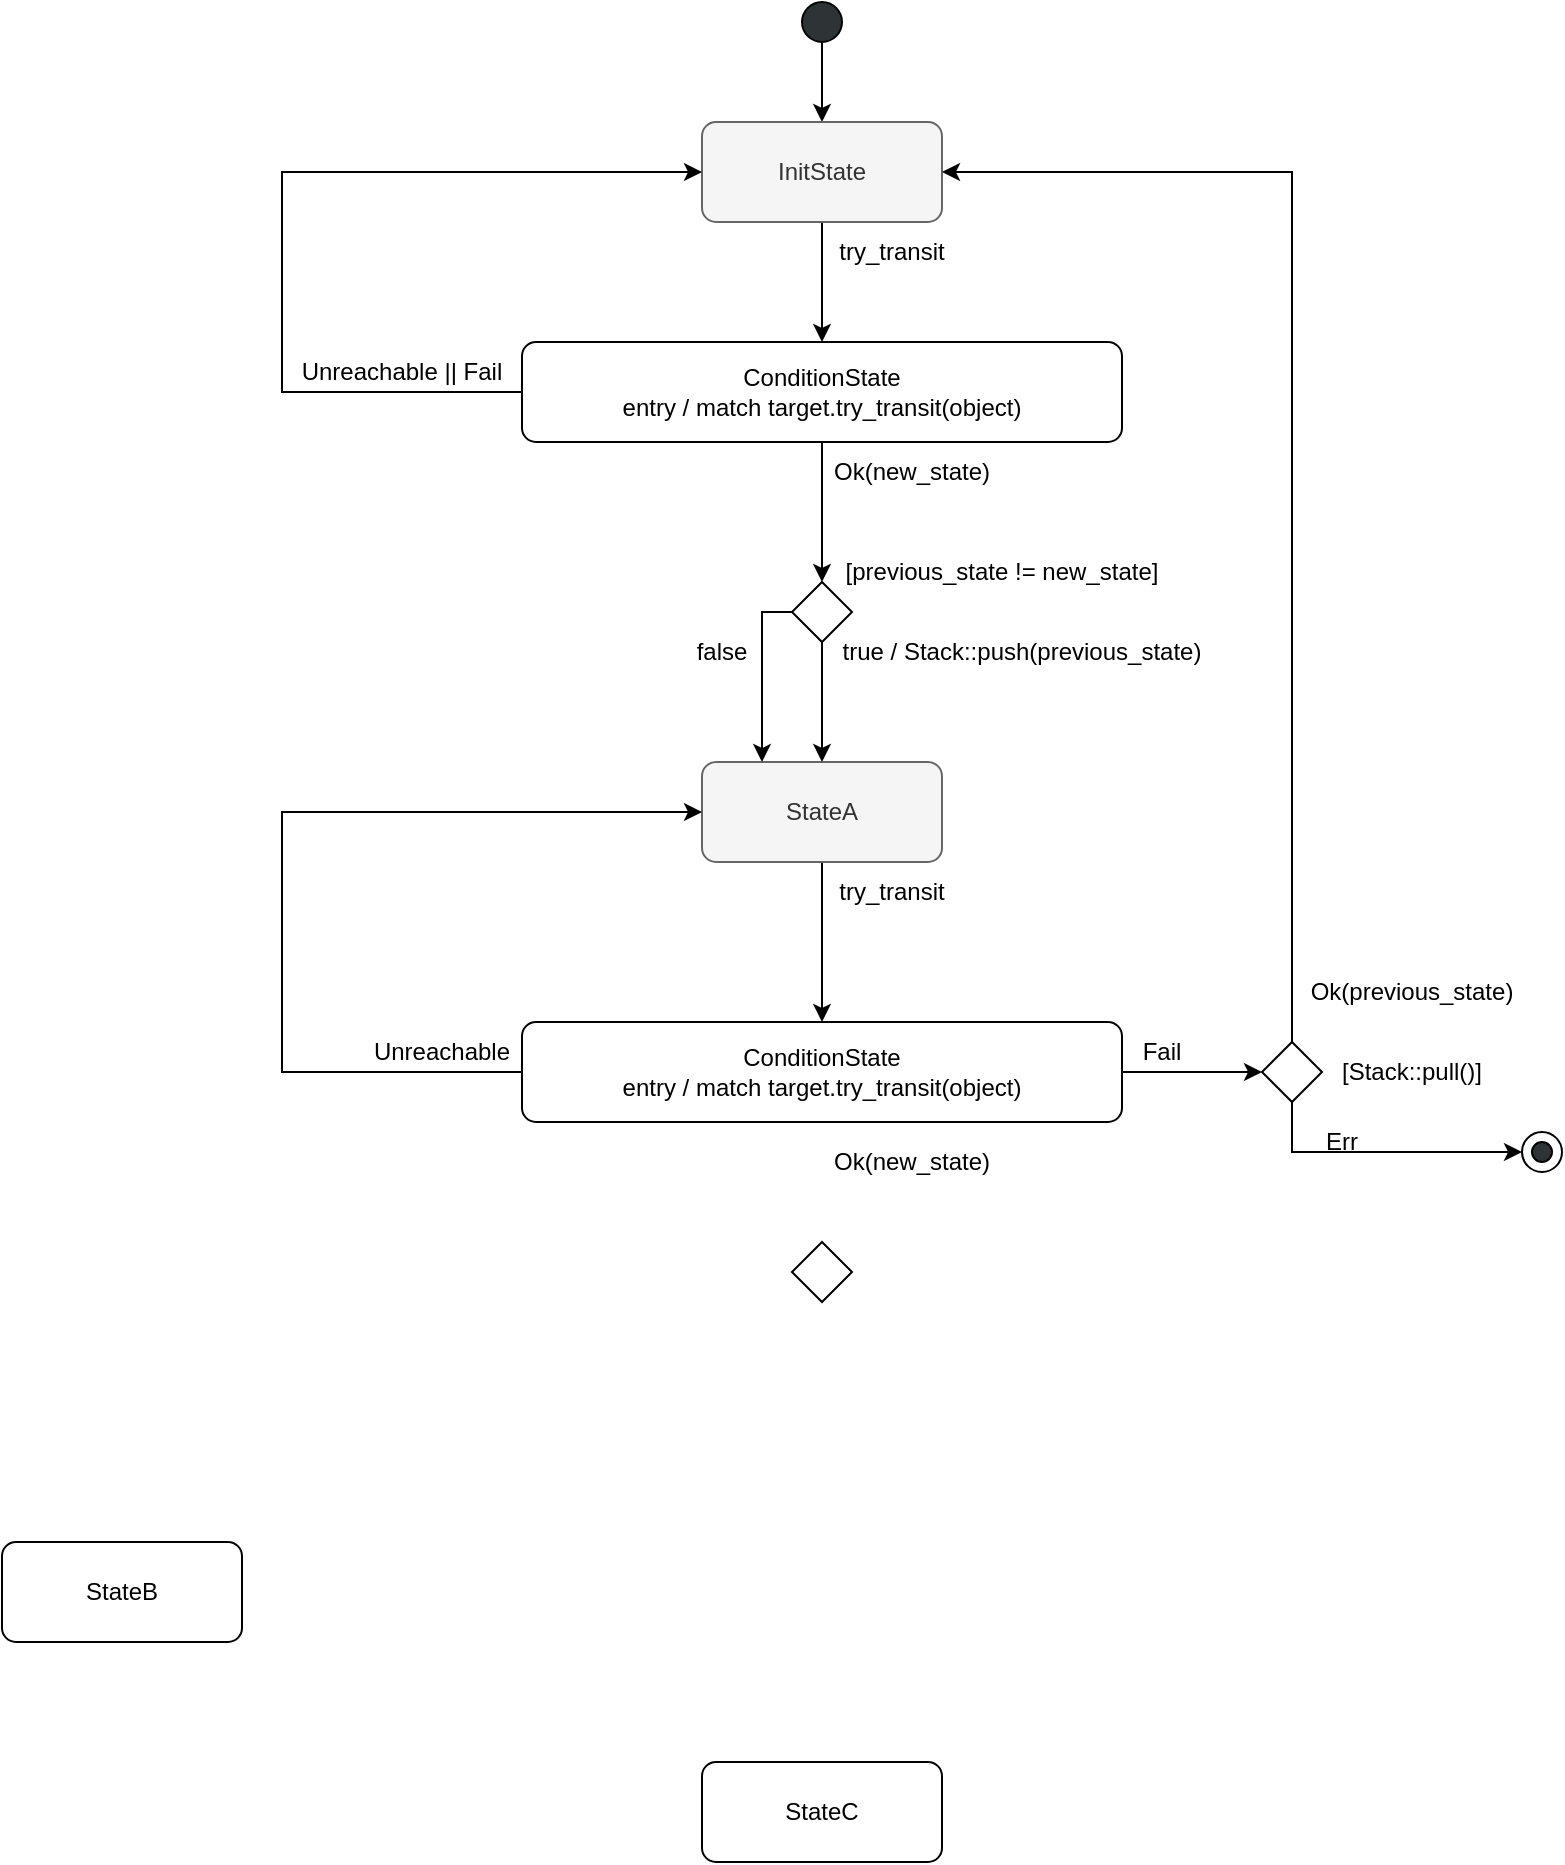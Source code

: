 <mxfile version="21.0.2" type="github">
  <diagram name="Page-1" id="eCnvKz5F_JnYIy8CIblA">
    <mxGraphModel dx="1816" dy="548" grid="1" gridSize="10" guides="1" tooltips="1" connect="1" arrows="1" fold="1" page="1" pageScale="1" pageWidth="827" pageHeight="1169" math="0" shadow="0">
      <root>
        <mxCell id="0" />
        <mxCell id="1" parent="0" />
        <mxCell id="S2JTBpfcp0FMDl5_80Yb-3" style="edgeStyle=orthogonalEdgeStyle;rounded=0;orthogonalLoop=1;jettySize=auto;html=1;exitX=0.5;exitY=1;exitDx=0;exitDy=0;entryX=0.5;entryY=0;entryDx=0;entryDy=0;" edge="1" parent="1" source="S2JTBpfcp0FMDl5_80Yb-1" target="S2JTBpfcp0FMDl5_80Yb-2">
          <mxGeometry relative="1" as="geometry" />
        </mxCell>
        <mxCell id="S2JTBpfcp0FMDl5_80Yb-1" value="" style="ellipse;whiteSpace=wrap;html=1;fillColor=#2e3436;" vertex="1" parent="1">
          <mxGeometry x="390" y="30" width="20" height="20" as="geometry" />
        </mxCell>
        <mxCell id="S2JTBpfcp0FMDl5_80Yb-7" style="edgeStyle=orthogonalEdgeStyle;rounded=0;orthogonalLoop=1;jettySize=auto;html=1;exitX=0.5;exitY=1;exitDx=0;exitDy=0;entryX=0.5;entryY=0;entryDx=0;entryDy=0;" edge="1" parent="1" source="S2JTBpfcp0FMDl5_80Yb-2" target="S2JTBpfcp0FMDl5_80Yb-26">
          <mxGeometry relative="1" as="geometry">
            <mxPoint x="400" y="220" as="targetPoint" />
          </mxGeometry>
        </mxCell>
        <mxCell id="S2JTBpfcp0FMDl5_80Yb-2" value="InitState" style="rounded=1;whiteSpace=wrap;html=1;absoluteArcSize=1;arcSize=14;strokeWidth=1;fillColor=#f5f5f5;fontColor=#333333;strokeColor=#666666;" vertex="1" parent="1">
          <mxGeometry x="340" y="90" width="120" height="50" as="geometry" />
        </mxCell>
        <mxCell id="S2JTBpfcp0FMDl5_80Yb-54" style="edgeStyle=orthogonalEdgeStyle;rounded=0;orthogonalLoop=1;jettySize=auto;html=1;exitX=0.5;exitY=1;exitDx=0;exitDy=0;entryX=0.5;entryY=0;entryDx=0;entryDy=0;" edge="1" parent="1" source="S2JTBpfcp0FMDl5_80Yb-4" target="S2JTBpfcp0FMDl5_80Yb-53">
          <mxGeometry relative="1" as="geometry" />
        </mxCell>
        <mxCell id="S2JTBpfcp0FMDl5_80Yb-4" value="StateA" style="rounded=1;whiteSpace=wrap;html=1;absoluteArcSize=1;arcSize=14;strokeWidth=1;fillColor=#f5f5f5;fontColor=#333333;strokeColor=#666666;" vertex="1" parent="1">
          <mxGeometry x="340" y="410" width="120" height="50" as="geometry" />
        </mxCell>
        <mxCell id="S2JTBpfcp0FMDl5_80Yb-5" value="StateB" style="rounded=1;whiteSpace=wrap;html=1;absoluteArcSize=1;arcSize=14;strokeWidth=1;" vertex="1" parent="1">
          <mxGeometry x="-10" y="800" width="120" height="50" as="geometry" />
        </mxCell>
        <mxCell id="S2JTBpfcp0FMDl5_80Yb-6" value="StateC" style="rounded=1;whiteSpace=wrap;html=1;absoluteArcSize=1;arcSize=14;strokeWidth=1;" vertex="1" parent="1">
          <mxGeometry x="340" y="910" width="120" height="50" as="geometry" />
        </mxCell>
        <mxCell id="S2JTBpfcp0FMDl5_80Yb-8" value="Ok(new_state) " style="text;html=1;strokeColor=none;fillColor=none;align=center;verticalAlign=middle;whiteSpace=wrap;rounded=0;" vertex="1" parent="1">
          <mxGeometry x="400" y="250" width="90" height="30" as="geometry" />
        </mxCell>
        <mxCell id="S2JTBpfcp0FMDl5_80Yb-9" value="try_transit" style="text;html=1;strokeColor=none;fillColor=none;align=center;verticalAlign=middle;whiteSpace=wrap;rounded=0;" vertex="1" parent="1">
          <mxGeometry x="400" y="140" width="70" height="30" as="geometry" />
        </mxCell>
        <mxCell id="S2JTBpfcp0FMDl5_80Yb-23" style="edgeStyle=orthogonalEdgeStyle;rounded=0;orthogonalLoop=1;jettySize=auto;html=1;entryX=0.5;entryY=0;entryDx=0;entryDy=0;exitX=0.5;exitY=1;exitDx=0;exitDy=0;" edge="1" parent="1" source="S2JTBpfcp0FMDl5_80Yb-26" target="S2JTBpfcp0FMDl5_80Yb-21">
          <mxGeometry relative="1" as="geometry">
            <mxPoint x="400" y="280" as="sourcePoint" />
          </mxGeometry>
        </mxCell>
        <mxCell id="S2JTBpfcp0FMDl5_80Yb-15" value="false" style="text;html=1;strokeColor=none;fillColor=none;align=center;verticalAlign=middle;whiteSpace=wrap;rounded=0;" vertex="1" parent="1">
          <mxGeometry x="320" y="340" width="60" height="30" as="geometry" />
        </mxCell>
        <mxCell id="S2JTBpfcp0FMDl5_80Yb-16" value="true / Stack::push(previous_state)" style="text;html=1;strokeColor=none;fillColor=none;align=center;verticalAlign=middle;whiteSpace=wrap;rounded=0;" vertex="1" parent="1">
          <mxGeometry x="380" y="340" width="240" height="30" as="geometry" />
        </mxCell>
        <mxCell id="S2JTBpfcp0FMDl5_80Yb-18" value="Unreachable || Fail" style="text;html=1;strokeColor=none;fillColor=none;align=center;verticalAlign=middle;whiteSpace=wrap;rounded=0;" vertex="1" parent="1">
          <mxGeometry x="130" y="200" width="120" height="30" as="geometry" />
        </mxCell>
        <mxCell id="S2JTBpfcp0FMDl5_80Yb-20" value="[previous_state != new_state]" style="text;html=1;strokeColor=none;fillColor=none;align=center;verticalAlign=middle;whiteSpace=wrap;rounded=0;" vertex="1" parent="1">
          <mxGeometry x="400" y="300" width="180" height="30" as="geometry" />
        </mxCell>
        <mxCell id="S2JTBpfcp0FMDl5_80Yb-39" style="edgeStyle=orthogonalEdgeStyle;rounded=0;orthogonalLoop=1;jettySize=auto;html=1;exitX=0.5;exitY=1;exitDx=0;exitDy=0;entryX=0.5;entryY=0;entryDx=0;entryDy=0;" edge="1" parent="1" source="S2JTBpfcp0FMDl5_80Yb-21" target="S2JTBpfcp0FMDl5_80Yb-4">
          <mxGeometry relative="1" as="geometry" />
        </mxCell>
        <mxCell id="S2JTBpfcp0FMDl5_80Yb-40" style="edgeStyle=orthogonalEdgeStyle;rounded=0;orthogonalLoop=1;jettySize=auto;html=1;exitX=0;exitY=0.5;exitDx=0;exitDy=0;entryX=0.25;entryY=0;entryDx=0;entryDy=0;" edge="1" parent="1" source="S2JTBpfcp0FMDl5_80Yb-21" target="S2JTBpfcp0FMDl5_80Yb-4">
          <mxGeometry relative="1" as="geometry">
            <Array as="points">
              <mxPoint x="370" y="335" />
            </Array>
          </mxGeometry>
        </mxCell>
        <mxCell id="S2JTBpfcp0FMDl5_80Yb-21" value="" style="rhombus;whiteSpace=wrap;html=1;" vertex="1" parent="1">
          <mxGeometry x="385" y="320" width="30" height="30" as="geometry" />
        </mxCell>
        <mxCell id="S2JTBpfcp0FMDl5_80Yb-28" style="edgeStyle=orthogonalEdgeStyle;rounded=0;orthogonalLoop=1;jettySize=auto;html=1;exitX=0;exitY=0.5;exitDx=0;exitDy=0;entryX=0;entryY=0.5;entryDx=0;entryDy=0;" edge="1" parent="1" source="S2JTBpfcp0FMDl5_80Yb-26" target="S2JTBpfcp0FMDl5_80Yb-2">
          <mxGeometry relative="1" as="geometry">
            <mxPoint x="120" y="225" as="targetPoint" />
            <Array as="points">
              <mxPoint x="130" y="225" />
              <mxPoint x="130" y="115" />
            </Array>
          </mxGeometry>
        </mxCell>
        <mxCell id="S2JTBpfcp0FMDl5_80Yb-26" value="&lt;div&gt;ConditionState&lt;/div&gt;&lt;div&gt; entry / match target.try_transit(object)&lt;/div&gt;" style="rounded=1;whiteSpace=wrap;html=1;absoluteArcSize=1;arcSize=14;strokeWidth=1;" vertex="1" parent="1">
          <mxGeometry x="250" y="200" width="300" height="50" as="geometry" />
        </mxCell>
        <mxCell id="S2JTBpfcp0FMDl5_80Yb-30" value="Fail" style="text;html=1;strokeColor=none;fillColor=none;align=center;verticalAlign=middle;whiteSpace=wrap;rounded=0;" vertex="1" parent="1">
          <mxGeometry x="550" y="540" width="40" height="30" as="geometry" />
        </mxCell>
        <mxCell id="S2JTBpfcp0FMDl5_80Yb-35" style="edgeStyle=orthogonalEdgeStyle;rounded=0;orthogonalLoop=1;jettySize=auto;html=1;exitX=0.5;exitY=0;exitDx=0;exitDy=0;entryX=1;entryY=0.5;entryDx=0;entryDy=0;" edge="1" parent="1" source="S2JTBpfcp0FMDl5_80Yb-31" target="S2JTBpfcp0FMDl5_80Yb-2">
          <mxGeometry relative="1" as="geometry" />
        </mxCell>
        <mxCell id="S2JTBpfcp0FMDl5_80Yb-61" style="edgeStyle=orthogonalEdgeStyle;rounded=0;orthogonalLoop=1;jettySize=auto;html=1;exitX=0.5;exitY=1;exitDx=0;exitDy=0;entryX=0;entryY=0.5;entryDx=0;entryDy=0;" edge="1" parent="1" source="S2JTBpfcp0FMDl5_80Yb-31" target="S2JTBpfcp0FMDl5_80Yb-63">
          <mxGeometry relative="1" as="geometry">
            <mxPoint x="810" y="610" as="targetPoint" />
            <Array as="points">
              <mxPoint x="635" y="605" />
            </Array>
          </mxGeometry>
        </mxCell>
        <mxCell id="S2JTBpfcp0FMDl5_80Yb-31" value="" style="rhombus;whiteSpace=wrap;html=1;" vertex="1" parent="1">
          <mxGeometry x="620" y="550" width="30" height="30" as="geometry" />
        </mxCell>
        <mxCell id="S2JTBpfcp0FMDl5_80Yb-33" value="[Stack::pull()]" style="text;html=1;strokeColor=none;fillColor=none;align=center;verticalAlign=middle;whiteSpace=wrap;rounded=0;" vertex="1" parent="1">
          <mxGeometry x="640" y="550" width="110" height="30" as="geometry" />
        </mxCell>
        <mxCell id="S2JTBpfcp0FMDl5_80Yb-34" value="Ok(previous_state)" style="text;html=1;strokeColor=none;fillColor=none;align=center;verticalAlign=middle;whiteSpace=wrap;rounded=0;" vertex="1" parent="1">
          <mxGeometry x="620" y="510" width="150" height="30" as="geometry" />
        </mxCell>
        <mxCell id="S2JTBpfcp0FMDl5_80Yb-57" style="edgeStyle=orthogonalEdgeStyle;rounded=0;orthogonalLoop=1;jettySize=auto;html=1;exitX=0;exitY=0.5;exitDx=0;exitDy=0;entryX=0;entryY=0.5;entryDx=0;entryDy=0;" edge="1" parent="1" source="S2JTBpfcp0FMDl5_80Yb-53" target="S2JTBpfcp0FMDl5_80Yb-4">
          <mxGeometry relative="1" as="geometry">
            <Array as="points">
              <mxPoint x="130" y="565" />
              <mxPoint x="130" y="435" />
            </Array>
          </mxGeometry>
        </mxCell>
        <mxCell id="S2JTBpfcp0FMDl5_80Yb-58" style="edgeStyle=orthogonalEdgeStyle;rounded=0;orthogonalLoop=1;jettySize=auto;html=1;exitX=1;exitY=0.5;exitDx=0;exitDy=0;entryX=0;entryY=0.5;entryDx=0;entryDy=0;" edge="1" parent="1" source="S2JTBpfcp0FMDl5_80Yb-53" target="S2JTBpfcp0FMDl5_80Yb-31">
          <mxGeometry relative="1" as="geometry" />
        </mxCell>
        <mxCell id="S2JTBpfcp0FMDl5_80Yb-53" value="&lt;div&gt;ConditionState&lt;/div&gt;&lt;div&gt; entry / match target.try_transit(object)&lt;/div&gt;" style="rounded=1;whiteSpace=wrap;html=1;absoluteArcSize=1;arcSize=14;strokeWidth=1;" vertex="1" parent="1">
          <mxGeometry x="250" y="540" width="300" height="50" as="geometry" />
        </mxCell>
        <mxCell id="S2JTBpfcp0FMDl5_80Yb-55" value="try_transit" style="text;html=1;strokeColor=none;fillColor=none;align=center;verticalAlign=middle;whiteSpace=wrap;rounded=0;" vertex="1" parent="1">
          <mxGeometry x="400" y="460" width="70" height="30" as="geometry" />
        </mxCell>
        <mxCell id="S2JTBpfcp0FMDl5_80Yb-56" value="Unreachable" style="text;html=1;strokeColor=none;fillColor=none;align=center;verticalAlign=middle;whiteSpace=wrap;rounded=0;" vertex="1" parent="1">
          <mxGeometry x="150" y="540" width="120" height="30" as="geometry" />
        </mxCell>
        <mxCell id="S2JTBpfcp0FMDl5_80Yb-60" value="Err" style="text;html=1;strokeColor=none;fillColor=none;align=center;verticalAlign=middle;whiteSpace=wrap;rounded=0;" vertex="1" parent="1">
          <mxGeometry x="630" y="585" width="60" height="30" as="geometry" />
        </mxCell>
        <mxCell id="S2JTBpfcp0FMDl5_80Yb-62" value="" style="ellipse;whiteSpace=wrap;html=1;fillColor=#2e3436;" vertex="1" parent="1">
          <mxGeometry x="755" y="600" width="10" height="10" as="geometry" />
        </mxCell>
        <mxCell id="S2JTBpfcp0FMDl5_80Yb-63" value="" style="ellipse;whiteSpace=wrap;html=1;fillColor=none;" vertex="1" parent="1">
          <mxGeometry x="750" y="595" width="20" height="20" as="geometry" />
        </mxCell>
        <mxCell id="S2JTBpfcp0FMDl5_80Yb-64" value="" style="rhombus;whiteSpace=wrap;html=1;" vertex="1" parent="1">
          <mxGeometry x="385" y="650" width="30" height="30" as="geometry" />
        </mxCell>
        <mxCell id="S2JTBpfcp0FMDl5_80Yb-65" value="Ok(new_state) " style="text;html=1;strokeColor=none;fillColor=none;align=center;verticalAlign=middle;whiteSpace=wrap;rounded=0;" vertex="1" parent="1">
          <mxGeometry x="400" y="595" width="90" height="30" as="geometry" />
        </mxCell>
      </root>
    </mxGraphModel>
  </diagram>
</mxfile>
